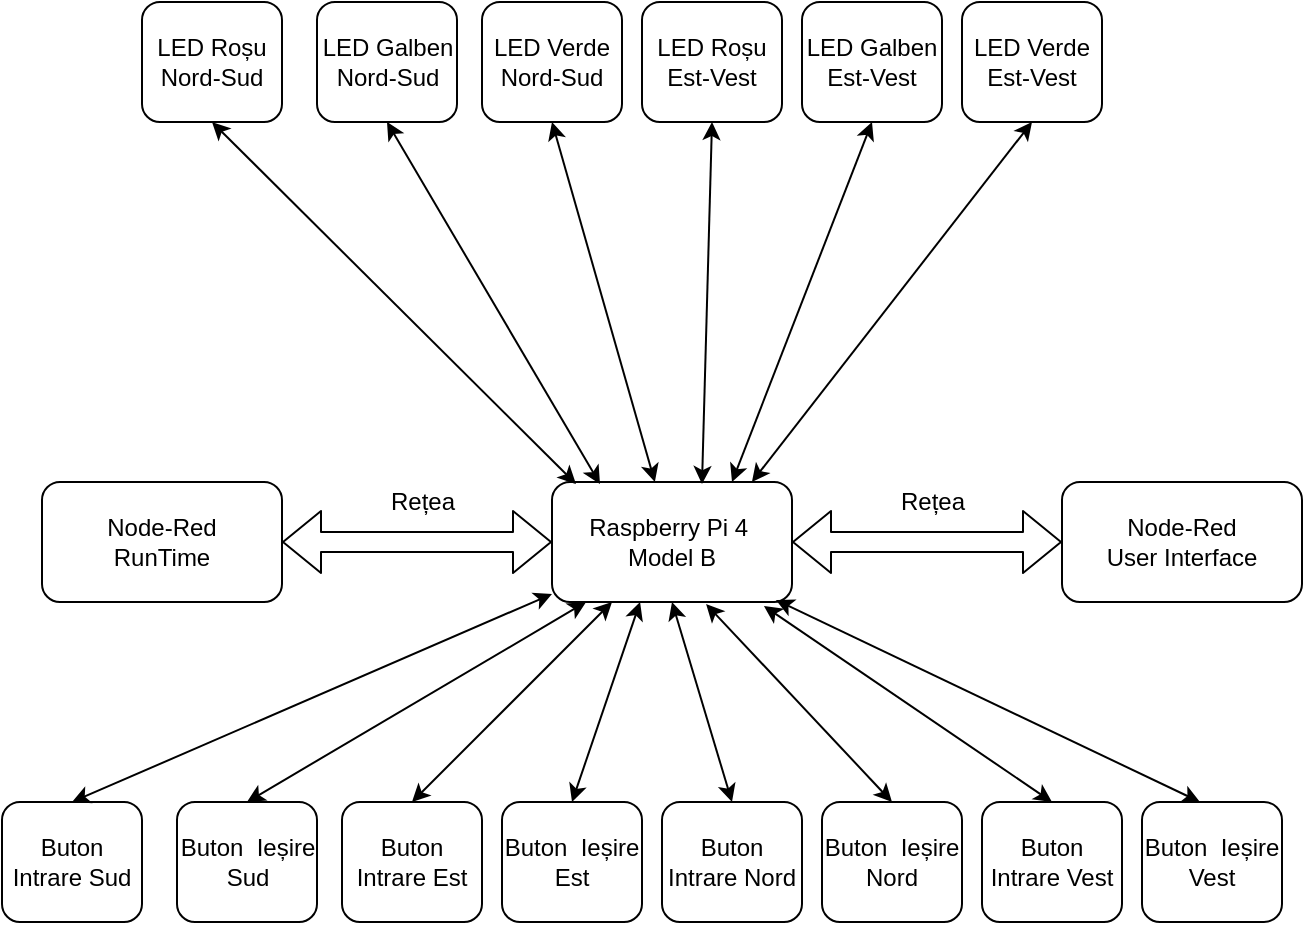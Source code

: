 <mxfile version="12.1.3" pages="1"><diagram id="voa__wlRvUIiJF6Xn5NV" name="Page-1"><mxGraphModel dx="932" dy="564" grid="1" gridSize="10" guides="1" tooltips="1" connect="1" arrows="1" fold="1" page="1" pageScale="1" pageWidth="827" pageHeight="1169" math="0" shadow="0"><root><mxCell id="0"/><mxCell id="1" parent="0"/><mxCell id="1moQXoKSsMLtO0y36qIn-1" value="&lt;span style=&quot;white-space: normal&quot;&gt;Raspberry Pi 4&amp;nbsp; Model B&lt;/span&gt;" style="rounded=1;whiteSpace=wrap;html=1;" vertex="1" parent="1"><mxGeometry x="315" y="260" width="120" height="60" as="geometry"/></mxCell><mxCell id="1moQXoKSsMLtO0y36qIn-2" value="Buton Intrare Sud" style="rounded=1;whiteSpace=wrap;html=1;" vertex="1" parent="1"><mxGeometry x="40" y="420" width="70" height="60" as="geometry"/></mxCell><mxCell id="1moQXoKSsMLtO0y36qIn-3" value="Buton&amp;nbsp; Ieșire Sud" style="rounded=1;whiteSpace=wrap;html=1;" vertex="1" parent="1"><mxGeometry x="127.5" y="420" width="70" height="60" as="geometry"/></mxCell><mxCell id="1moQXoKSsMLtO0y36qIn-4" value="Buton Intrare Est" style="rounded=1;whiteSpace=wrap;html=1;" vertex="1" parent="1"><mxGeometry x="210" y="420" width="70" height="60" as="geometry"/></mxCell><mxCell id="1moQXoKSsMLtO0y36qIn-5" value="Buton Intrare Nord" style="rounded=1;whiteSpace=wrap;html=1;" vertex="1" parent="1"><mxGeometry x="370" y="420" width="70" height="60" as="geometry"/></mxCell><mxCell id="1moQXoKSsMLtO0y36qIn-6" value="Buton Intrare Vest" style="rounded=1;whiteSpace=wrap;html=1;" vertex="1" parent="1"><mxGeometry x="530" y="420" width="70" height="60" as="geometry"/></mxCell><mxCell id="1moQXoKSsMLtO0y36qIn-7" value="Buton&amp;nbsp; Ieșire Est" style="rounded=1;whiteSpace=wrap;html=1;" vertex="1" parent="1"><mxGeometry x="290" y="420" width="70" height="60" as="geometry"/></mxCell><mxCell id="1moQXoKSsMLtO0y36qIn-8" value="Buton&amp;nbsp; Ieșire Nord" style="rounded=1;whiteSpace=wrap;html=1;" vertex="1" parent="1"><mxGeometry x="450" y="420" width="70" height="60" as="geometry"/></mxCell><mxCell id="1moQXoKSsMLtO0y36qIn-9" value="Buton&amp;nbsp; Ieșire Vest" style="rounded=1;whiteSpace=wrap;html=1;" vertex="1" parent="1"><mxGeometry x="610" y="420" width="70" height="60" as="geometry"/></mxCell><mxCell id="1moQXoKSsMLtO0y36qIn-10" value="" style="endArrow=classic;startArrow=classic;html=1;exitX=0.5;exitY=0;exitDx=0;exitDy=0;" edge="1" parent="1" source="1moQXoKSsMLtO0y36qIn-2" target="1moQXoKSsMLtO0y36qIn-1"><mxGeometry width="50" height="50" relative="1" as="geometry"><mxPoint x="40" y="550" as="sourcePoint"/><mxPoint x="110" y="350" as="targetPoint"/></mxGeometry></mxCell><mxCell id="1moQXoKSsMLtO0y36qIn-11" value="" style="endArrow=classic;startArrow=classic;html=1;exitX=0.5;exitY=0;exitDx=0;exitDy=0;entryX=0.142;entryY=1;entryDx=0;entryDy=0;entryPerimeter=0;" edge="1" parent="1" source="1moQXoKSsMLtO0y36qIn-3" target="1moQXoKSsMLtO0y36qIn-1"><mxGeometry width="50" height="50" relative="1" as="geometry"><mxPoint x="40" y="550" as="sourcePoint"/><mxPoint x="340" y="350" as="targetPoint"/></mxGeometry></mxCell><mxCell id="1moQXoKSsMLtO0y36qIn-12" value="" style="endArrow=classic;startArrow=classic;html=1;exitX=0.5;exitY=0;exitDx=0;exitDy=0;entryX=0.25;entryY=1;entryDx=0;entryDy=0;" edge="1" parent="1" source="1moQXoKSsMLtO0y36qIn-4" target="1moQXoKSsMLtO0y36qIn-1"><mxGeometry width="50" height="50" relative="1" as="geometry"><mxPoint x="40" y="550" as="sourcePoint"/><mxPoint x="90" y="500" as="targetPoint"/></mxGeometry></mxCell><mxCell id="1moQXoKSsMLtO0y36qIn-13" value="" style="endArrow=classic;startArrow=classic;html=1;exitX=0.5;exitY=0;exitDx=0;exitDy=0;entryX=0.367;entryY=1;entryDx=0;entryDy=0;entryPerimeter=0;" edge="1" parent="1" source="1moQXoKSsMLtO0y36qIn-7" target="1moQXoKSsMLtO0y36qIn-1"><mxGeometry width="50" height="50" relative="1" as="geometry"><mxPoint x="255" y="430" as="sourcePoint"/><mxPoint x="353" y="310" as="targetPoint"/></mxGeometry></mxCell><mxCell id="1moQXoKSsMLtO0y36qIn-14" value="" style="endArrow=classic;startArrow=classic;html=1;exitX=0.5;exitY=0;exitDx=0;exitDy=0;entryX=0.5;entryY=1;entryDx=0;entryDy=0;" edge="1" parent="1" source="1moQXoKSsMLtO0y36qIn-5" target="1moQXoKSsMLtO0y36qIn-1"><mxGeometry width="50" height="50" relative="1" as="geometry"><mxPoint x="265" y="440" as="sourcePoint"/><mxPoint x="361.154" y="340" as="targetPoint"/></mxGeometry></mxCell><mxCell id="1moQXoKSsMLtO0y36qIn-15" value="" style="endArrow=classic;startArrow=classic;html=1;exitX=0.5;exitY=0;exitDx=0;exitDy=0;entryX=0.642;entryY=1.017;entryDx=0;entryDy=0;entryPerimeter=0;" edge="1" parent="1" source="1moQXoKSsMLtO0y36qIn-8" target="1moQXoKSsMLtO0y36qIn-1"><mxGeometry width="50" height="50" relative="1" as="geometry"><mxPoint x="415" y="430" as="sourcePoint"/><mxPoint x="380" y="330" as="targetPoint"/></mxGeometry></mxCell><mxCell id="1moQXoKSsMLtO0y36qIn-16" value="" style="endArrow=classic;startArrow=classic;html=1;exitX=0.5;exitY=0;exitDx=0;exitDy=0;entryX=0.883;entryY=1.033;entryDx=0;entryDy=0;entryPerimeter=0;" edge="1" parent="1" source="1moQXoKSsMLtO0y36qIn-6" target="1moQXoKSsMLtO0y36qIn-1"><mxGeometry width="50" height="50" relative="1" as="geometry"><mxPoint x="425" y="440" as="sourcePoint"/><mxPoint x="420" y="330" as="targetPoint"/></mxGeometry></mxCell><mxCell id="1moQXoKSsMLtO0y36qIn-17" value="" style="endArrow=classic;startArrow=classic;html=1;exitX=0.414;exitY=0;exitDx=0;exitDy=0;exitPerimeter=0;entryX=0.933;entryY=0.983;entryDx=0;entryDy=0;entryPerimeter=0;" edge="1" parent="1" source="1moQXoKSsMLtO0y36qIn-9" target="1moQXoKSsMLtO0y36qIn-1"><mxGeometry width="50" height="50" relative="1" as="geometry"><mxPoint x="435" y="450" as="sourcePoint"/><mxPoint x="490" y="330" as="targetPoint"/></mxGeometry></mxCell><mxCell id="1moQXoKSsMLtO0y36qIn-18" value="LED Roșu Nord-Sud" style="rounded=1;whiteSpace=wrap;html=1;" vertex="1" parent="1"><mxGeometry x="110" y="20" width="70" height="60" as="geometry"/></mxCell><mxCell id="1moQXoKSsMLtO0y36qIn-19" value="LED Galben Nord-Sud" style="rounded=1;whiteSpace=wrap;html=1;" vertex="1" parent="1"><mxGeometry x="197.5" y="20" width="70" height="60" as="geometry"/></mxCell><mxCell id="1moQXoKSsMLtO0y36qIn-20" value="LED Verde Nord-Sud" style="rounded=1;whiteSpace=wrap;html=1;" vertex="1" parent="1"><mxGeometry x="280" y="20" width="70" height="60" as="geometry"/></mxCell><mxCell id="1moQXoKSsMLtO0y36qIn-21" value="LED Galben Est-Vest" style="rounded=1;whiteSpace=wrap;html=1;" vertex="1" parent="1"><mxGeometry x="440" y="20" width="70" height="60" as="geometry"/></mxCell><mxCell id="1moQXoKSsMLtO0y36qIn-23" value="LED Roșu Est-Vest" style="rounded=1;whiteSpace=wrap;html=1;" vertex="1" parent="1"><mxGeometry x="360" y="20" width="70" height="60" as="geometry"/></mxCell><mxCell id="1moQXoKSsMLtO0y36qIn-24" value="LED Verde Est-Vest" style="rounded=1;whiteSpace=wrap;html=1;" vertex="1" parent="1"><mxGeometry x="520" y="20" width="70" height="60" as="geometry"/></mxCell><mxCell id="1moQXoKSsMLtO0y36qIn-26" value="" style="endArrow=classic;startArrow=classic;html=1;exitX=0.5;exitY=1;exitDx=0;exitDy=0;entryX=0.1;entryY=0.017;entryDx=0;entryDy=0;entryPerimeter=0;" edge="1" parent="1" source="1moQXoKSsMLtO0y36qIn-18" target="1moQXoKSsMLtO0y36qIn-1"><mxGeometry width="50" height="50" relative="1" as="geometry"><mxPoint x="340" y="303.5" as="sourcePoint"/><mxPoint x="610" y="69.941" as="targetPoint"/></mxGeometry></mxCell><mxCell id="1moQXoKSsMLtO0y36qIn-27" value="" style="endArrow=classic;startArrow=classic;html=1;exitX=0.5;exitY=1;exitDx=0;exitDy=0;entryX=0.2;entryY=0.017;entryDx=0;entryDy=0;entryPerimeter=0;" edge="1" parent="1" source="1moQXoKSsMLtO0y36qIn-19" target="1moQXoKSsMLtO0y36qIn-1"><mxGeometry width="50" height="50" relative="1" as="geometry"><mxPoint x="340" y="303.5" as="sourcePoint"/><mxPoint x="622.96" y="73.5" as="targetPoint"/></mxGeometry></mxCell><mxCell id="1moQXoKSsMLtO0y36qIn-28" value="" style="endArrow=classic;startArrow=classic;html=1;exitX=0.5;exitY=1;exitDx=0;exitDy=0;" edge="1" parent="1" source="1moQXoKSsMLtO0y36qIn-20" target="1moQXoKSsMLtO0y36qIn-1"><mxGeometry width="50" height="50" relative="1" as="geometry"><mxPoint x="340" y="303.5" as="sourcePoint"/><mxPoint x="641.154" y="73.5" as="targetPoint"/></mxGeometry></mxCell><mxCell id="1moQXoKSsMLtO0y36qIn-29" value="" style="endArrow=classic;startArrow=classic;html=1;exitX=0.5;exitY=1;exitDx=0;exitDy=0;entryX=0.625;entryY=0.017;entryDx=0;entryDy=0;entryPerimeter=0;" edge="1" parent="1" source="1moQXoKSsMLtO0y36qIn-23" target="1moQXoKSsMLtO0y36qIn-1"><mxGeometry width="50" height="50" relative="1" as="geometry"><mxPoint x="555" y="183.5" as="sourcePoint"/><mxPoint x="654.04" y="73.5" as="targetPoint"/></mxGeometry></mxCell><mxCell id="1moQXoKSsMLtO0y36qIn-30" value="" style="endArrow=classic;startArrow=classic;html=1;exitX=0.5;exitY=1;exitDx=0;exitDy=0;entryX=0.75;entryY=0;entryDx=0;entryDy=0;" edge="1" parent="1" source="1moQXoKSsMLtO0y36qIn-21" target="1moQXoKSsMLtO0y36qIn-1"><mxGeometry width="50" height="50" relative="1" as="geometry"><mxPoint x="565" y="193.5" as="sourcePoint"/><mxPoint x="420" y="260" as="targetPoint"/></mxGeometry></mxCell><mxCell id="1moQXoKSsMLtO0y36qIn-31" value="" style="endArrow=classic;startArrow=classic;html=1;exitX=0.5;exitY=1;exitDx=0;exitDy=0;entryX=0.833;entryY=0;entryDx=0;entryDy=0;entryPerimeter=0;" edge="1" parent="1" source="1moQXoKSsMLtO0y36qIn-24" target="1moQXoKSsMLtO0y36qIn-1"><mxGeometry width="50" height="50" relative="1" as="geometry"><mxPoint x="715" y="183.5" as="sourcePoint"/><mxPoint x="687.04" y="74.52" as="targetPoint"/></mxGeometry></mxCell><mxCell id="1moQXoKSsMLtO0y36qIn-34" value="" style="shape=flexArrow;endArrow=classic;startArrow=classic;html=1;exitX=1;exitY=0.5;exitDx=0;exitDy=0;" edge="1" parent="1" source="1moQXoKSsMLtO0y36qIn-1"><mxGeometry width="50" height="50" relative="1" as="geometry"><mxPoint x="40" y="550" as="sourcePoint"/><mxPoint x="570" y="290" as="targetPoint"/></mxGeometry></mxCell><mxCell id="1moQXoKSsMLtO0y36qIn-36" value="Rețea" style="text;html=1;resizable=0;points=[];align=center;verticalAlign=middle;labelBackgroundColor=#ffffff;" vertex="1" connectable="0" parent="1moQXoKSsMLtO0y36qIn-34"><mxGeometry x="-0.148" y="1" relative="1" as="geometry"><mxPoint x="12" y="-19" as="offset"/></mxGeometry></mxCell><mxCell id="1moQXoKSsMLtO0y36qIn-35" value="Node-Red &lt;br&gt;User Interface" style="rounded=1;whiteSpace=wrap;html=1;" vertex="1" parent="1"><mxGeometry x="570" y="260" width="120" height="60" as="geometry"/></mxCell><mxCell id="1moQXoKSsMLtO0y36qIn-37" value="" style="shape=flexArrow;endArrow=classic;startArrow=classic;html=1;exitX=1;exitY=0.5;exitDx=0;exitDy=0;entryX=0;entryY=0.5;entryDx=0;entryDy=0;" edge="1" parent="1" source="1moQXoKSsMLtO0y36qIn-39" target="1moQXoKSsMLtO0y36qIn-1"><mxGeometry width="50" height="50" relative="1" as="geometry"><mxPoint x="190" y="289" as="sourcePoint"/><mxPoint x="250" y="270" as="targetPoint"/></mxGeometry></mxCell><mxCell id="1moQXoKSsMLtO0y36qIn-38" value="Rețea" style="text;html=1;resizable=0;points=[];align=center;verticalAlign=middle;labelBackgroundColor=#ffffff;" vertex="1" connectable="0" parent="1moQXoKSsMLtO0y36qIn-37"><mxGeometry x="-0.148" y="1" relative="1" as="geometry"><mxPoint x="12" y="-19" as="offset"/></mxGeometry></mxCell><mxCell id="1moQXoKSsMLtO0y36qIn-39" value="Node-Red &lt;br&gt;RunTime" style="rounded=1;whiteSpace=wrap;html=1;" vertex="1" parent="1"><mxGeometry x="60" y="260" width="120" height="60" as="geometry"/></mxCell></root></mxGraphModel></diagram></mxfile>